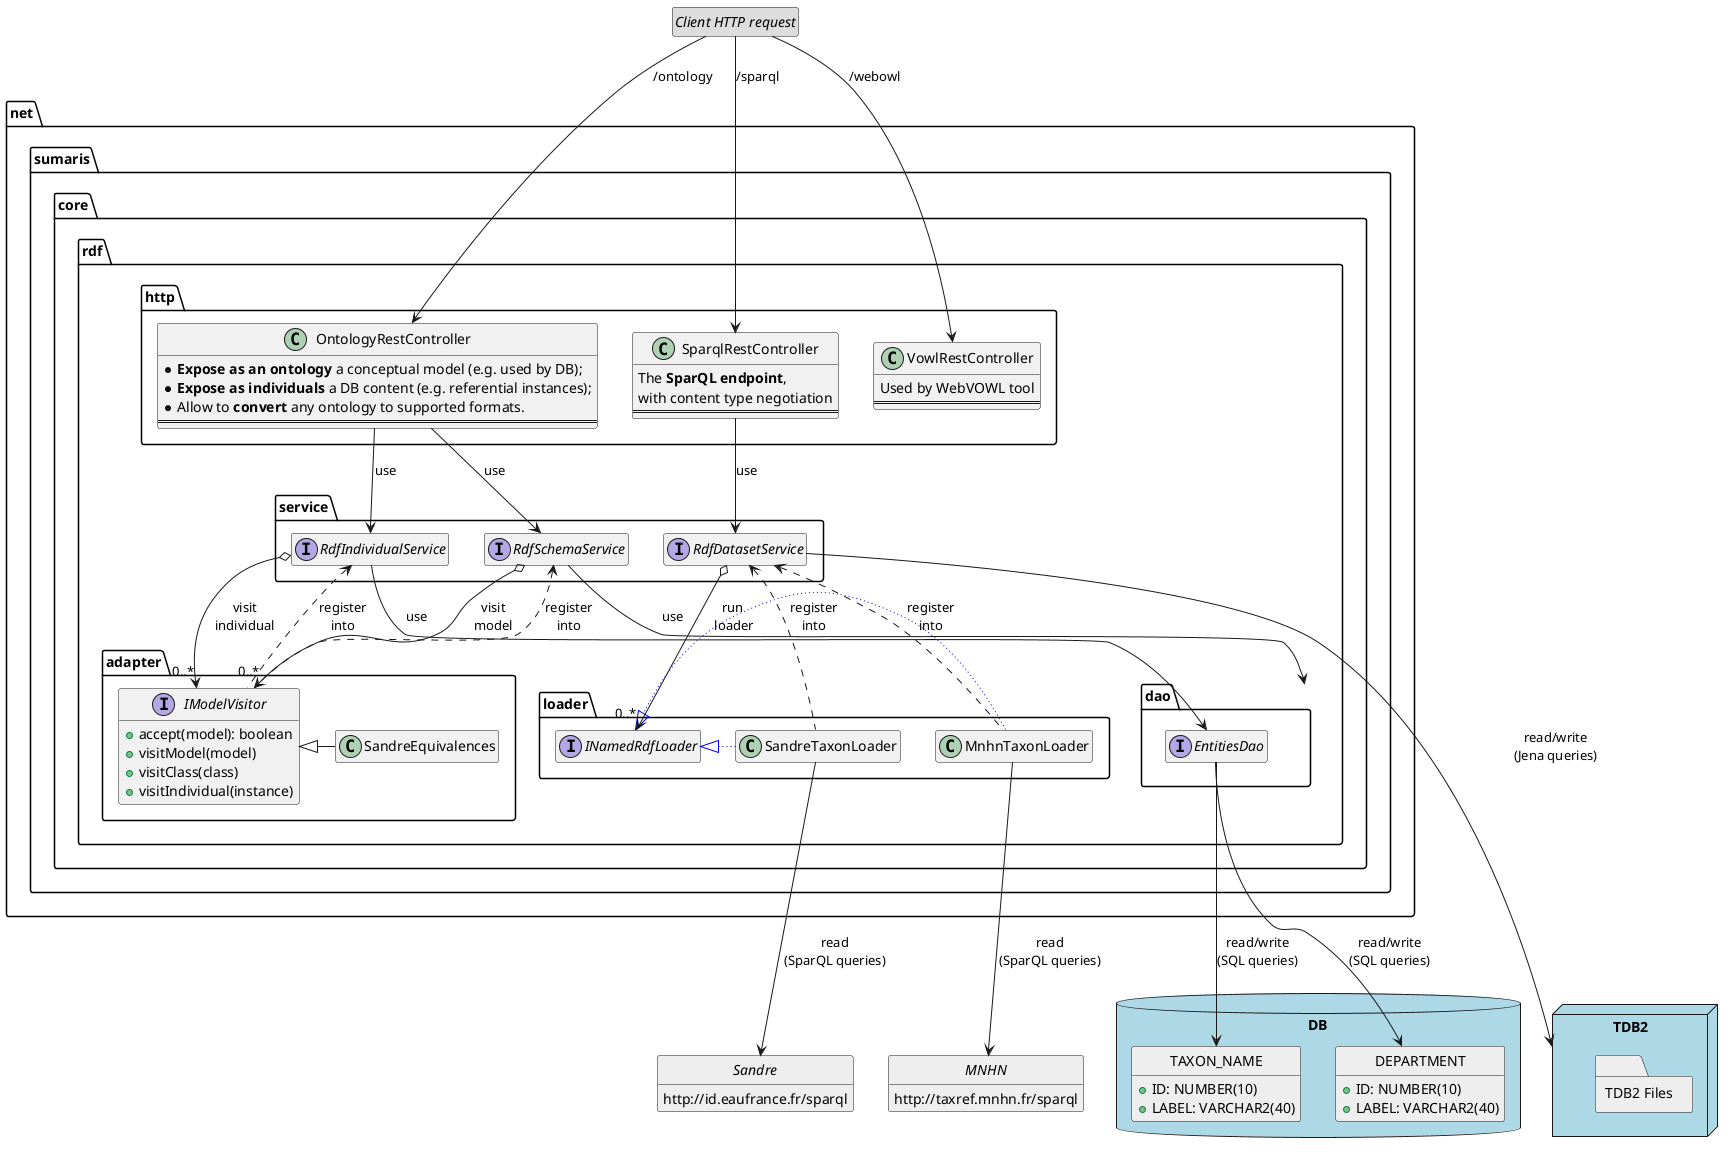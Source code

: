 @startuml
hide empty members

together {
    package DB <<Database>>  #lightblue {
        class TAXON_NAME #EEE {
            + ID: NUMBER(10)
            + LABEL: VARCHAR2(40)
        }
        class DEPARTMENT #EEE {
            + ID: NUMBER(10)
            + LABEL: VARCHAR2(40)
        }

        hide TAXON_NAME circle
        hide DEPARTMENT circle

    }

    package TDB2 <<Node>> #lightblue {
        package "TDB2 Files" <<Folder>> #EEE {

        }
    }
}

together {
    interface "Sandre" as sandreEndpoint #EEE {
      http://id.eaufrance.fr/sparql
    }
    hide sandreEndpoint circle

    interface "MNHN" as mnhnEndpoint #EEE {
      http://taxref.mnhn.fr/sparql
    }
    hide mnhnEndpoint circle

}

package "net.sumaris.core.rdf" {

    package adapter {
        interface IModelVisitor {
            + accept(model): boolean
            + visitModel(model)
            + visitClass(class)
            + visitIndividual(instance)
        }

        class SandreEquivalences

        SandreEquivalences -left-|> IModelVisitor
    }

    package dao {

        interface EntitiesDao

        EntitiesDao -down-> TAXON_NAME : read/write\n(SQL queries)
        EntitiesDao -down-> DEPARTMENT : read/write\n(SQL queries)
    }

    package loader {
        interface INamedRdfLoader

        class MnhnTaxonLoader
        class SandreTaxonLoader

        MnhnTaxonLoader -right-|> INamedRdfLoader #blue;line.dotted
        SandreTaxonLoader -left-|> INamedRdfLoader #blue;line.dotted

        MnhnTaxonLoader --> mnhnEndpoint : read\n(SparQL queries)
        SandreTaxonLoader --> sandreEndpoint : read\n(SparQL queries)
    }

    package service {
        interface RdfSchemaService
        RdfSchemaService --> dao : use

        interface RdfIndividualService
        RdfIndividualService --> EntitiesDao : use


        interface RdfDatasetService

        RdfDatasetService --> TDB2 : read/write\n(Jena queries)
        RdfDatasetService o-down-> "0..*" INamedRdfLoader : run\n loader
    }


    MnhnTaxonLoader .up.> RdfDatasetService : "register\ninto"
    SandreTaxonLoader .up.> RdfDatasetService : "register\ninto"
    RdfIndividualService o--> "0..*" IModelVisitor : "visit\nindividual"
    RdfSchemaService o--> "0..*" IModelVisitor : "visit\nmodel"
    IModelVisitor .up.> RdfSchemaService : "register\ninto"
    IModelVisitor .up.> RdfIndividualService : "register\ninto"


    package http {

        class SparqlRestController {
            The **SparQL endpoint**,
            with content type negotiation
            ==
        }
        hide SparqlRestController methods

        class OntologyRestController {
            * **Expose as an ontology** a conceptual model (e.g. used by DB);
            * **Expose as individuals** a DB content (e.g. referential instances);
            * Allow to **convert** any ontology to supported formats.
            ==
        }

        class VowlRestController {
            Used by WebVOWL tool
            ==
        }

        SparqlRestController --> RdfDatasetService : use
        OntologyRestController --> RdfSchemaService : use
        OntologyRestController --> RdfIndividualService : use
    }

}

interface "Client HTTP request" as client #DDD
hide client circle

client --> SparqlRestController : /sparql
client --> VowlRestController : /webowl
client --> OntologyRestController : /ontology


@enduml
